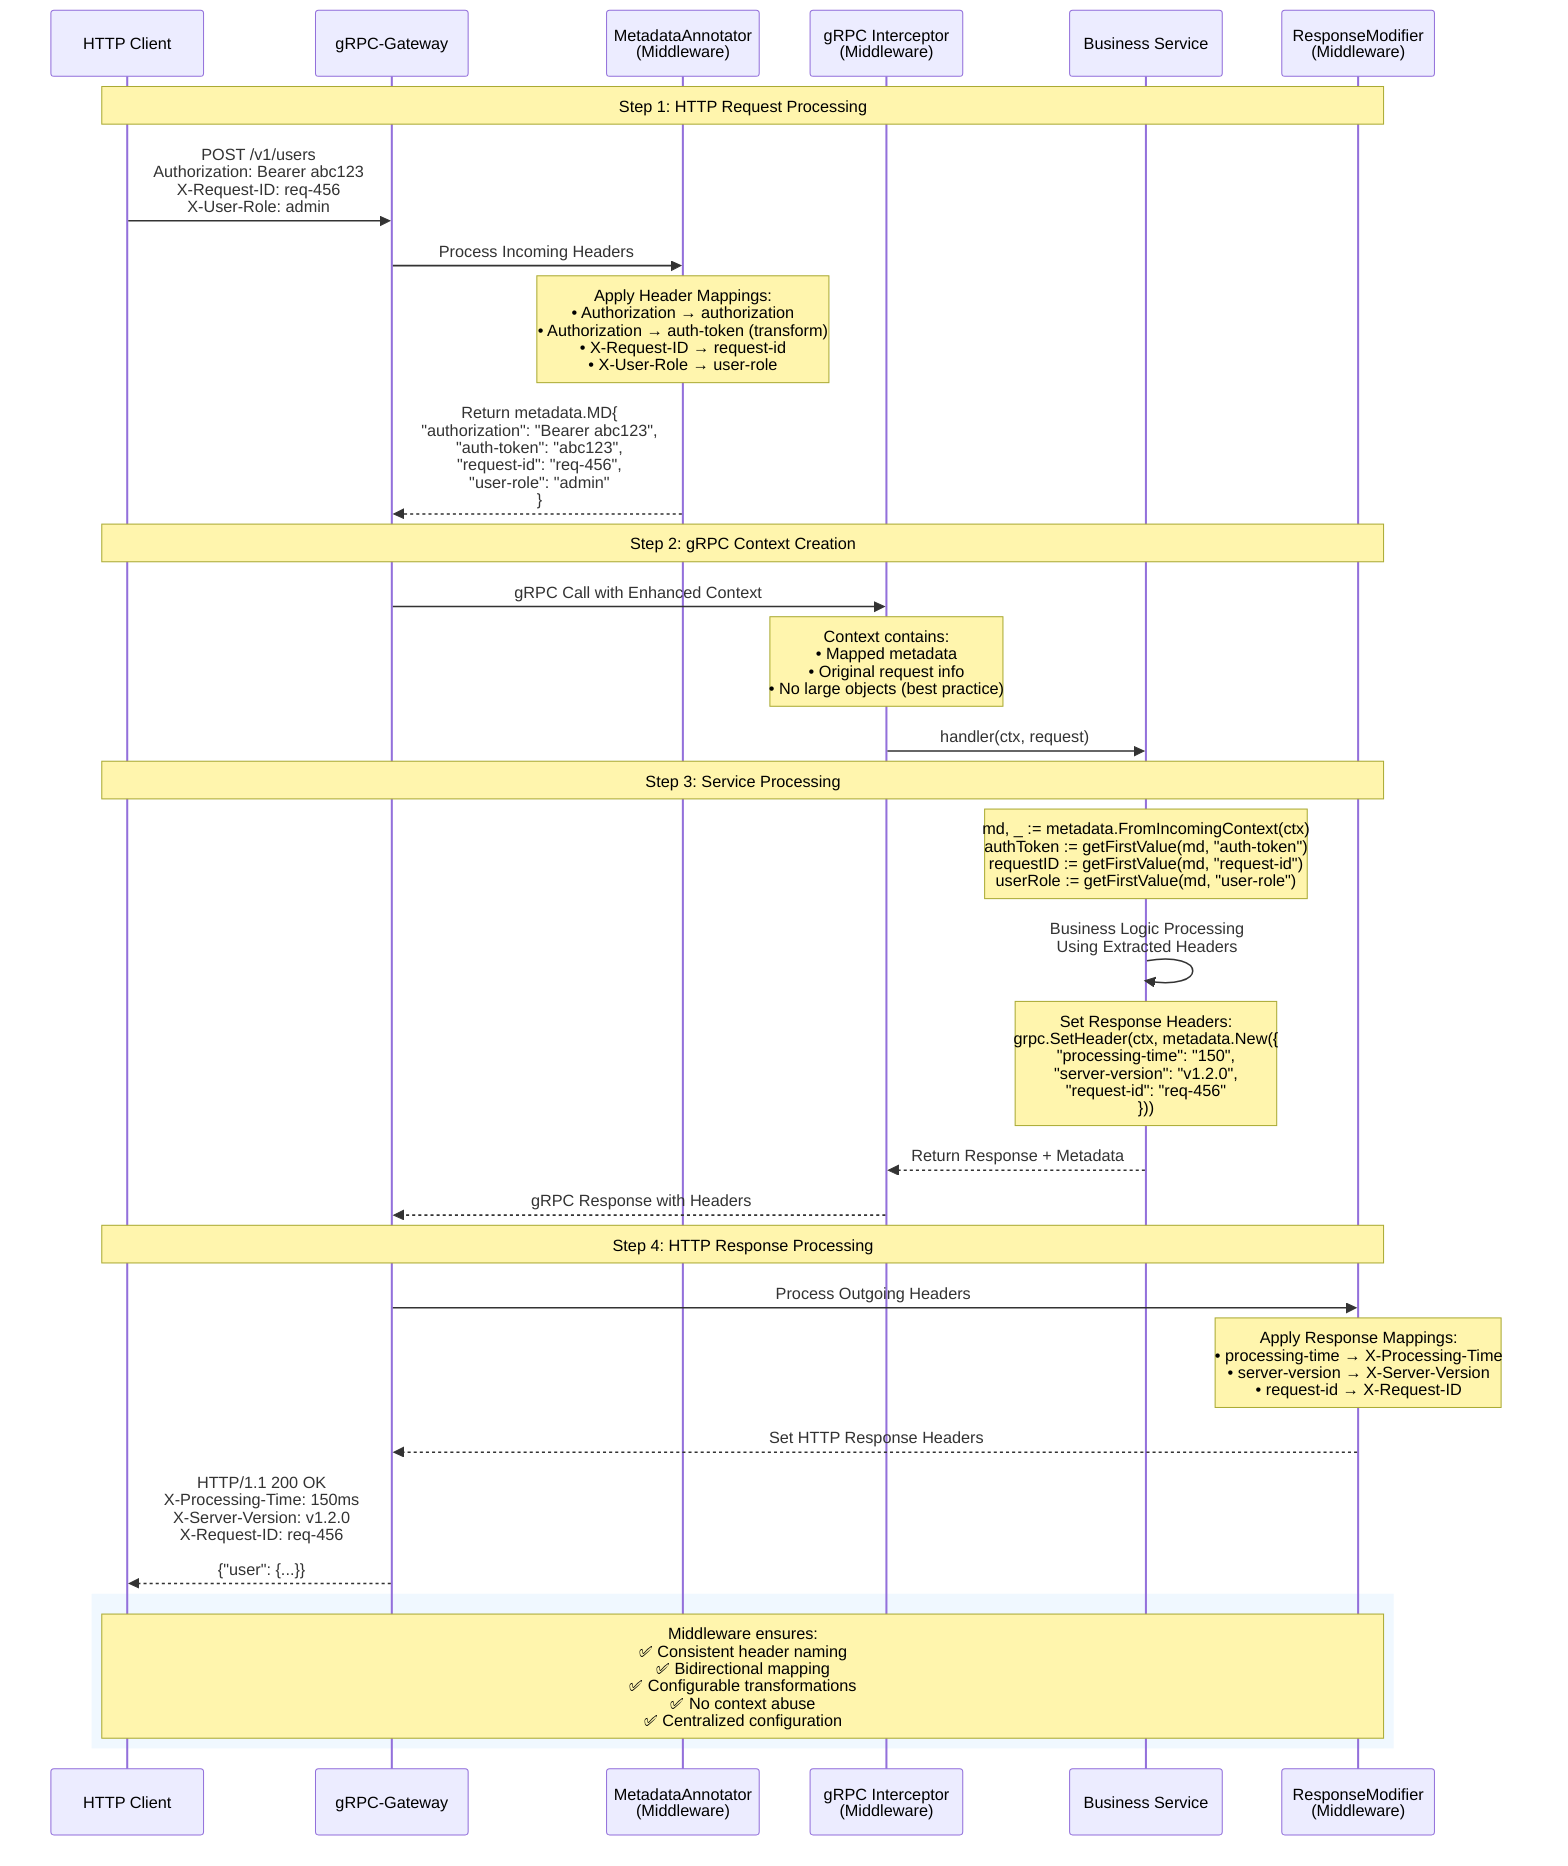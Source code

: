 sequenceDiagram
    participant Client as HTTP Client
    participant Gateway as gRPC-Gateway  
    participant Annotator as MetadataAnnotator<br/>(Middleware)
    participant Interceptor as gRPC Interceptor<br/>(Middleware)
    participant Service as Business Service
    participant Modifier as ResponseModifier<br/>(Middleware)
    
    Note over Client,Modifier: Step 1: HTTP Request Processing
    Client->>Gateway: POST /v1/users<br/>Authorization: Bearer abc123<br/>X-Request-ID: req-456<br/>X-User-Role: admin
    
    Gateway->>Annotator: Process Incoming Headers
    
    Note over Annotator: Apply Header Mappings:<br/>• Authorization → authorization<br/>• Authorization → auth-token (transform)<br/>• X-Request-ID → request-id<br/>• X-User-Role → user-role
    
    Annotator-->>Gateway: Return metadata.MD{<br/>"authorization": "Bearer abc123",<br/>"auth-token": "abc123",<br/>"request-id": "req-456",<br/>"user-role": "admin"<br/>}
    
    Note over Client,Modifier: Step 2: gRPC Context Creation
    Gateway->>Interceptor: gRPC Call with Enhanced Context
    
    Note over Interceptor: Context contains:<br/>• Mapped metadata<br/>• Original request info<br/>• No large objects (best practice)
    
    Interceptor->>Service: handler(ctx, request)
    
    Note over Client,Modifier: Step 3: Service Processing  
    Note over Service: md, _ := metadata.FromIncomingContext(ctx)<br/>authToken := getFirstValue(md, "auth-token")<br/>requestID := getFirstValue(md, "request-id")<br/>userRole := getFirstValue(md, "user-role")
    
    Service->>Service: Business Logic Processing<br/>Using Extracted Headers
    
    Note over Service: Set Response Headers:<br/>grpc.SetHeader(ctx, metadata.New({<br/>"processing-time": "150",<br/>"server-version": "v1.2.0",<br/>"request-id": "req-456"<br/>}))
    
    Service-->>Interceptor: Return Response + Metadata
    Interceptor-->>Gateway: gRPC Response with Headers
    
    Note over Client,Modifier: Step 4: HTTP Response Processing
    Gateway->>Modifier: Process Outgoing Headers
    
    Note over Modifier: Apply Response Mappings:<br/>• processing-time → X-Processing-Time<br/>• server-version → X-Server-Version<br/>• request-id → X-Request-ID
    
    Modifier-->>Gateway: Set HTTP Response Headers
    Gateway-->>Client: HTTP/1.1 200 OK<br/>X-Processing-Time: 150ms<br/>X-Server-Version: v1.2.0<br/>X-Request-ID: req-456<br/><br/>{"user": {...}}
    
    rect rgb(240, 248, 255)
        Note over Client,Modifier: Middleware ensures:<br/>✅ Consistent header naming<br/>✅ Bidirectional mapping<br/>✅ Configurable transformations<br/>✅ No context abuse<br/>✅ Centralized configuration
    end